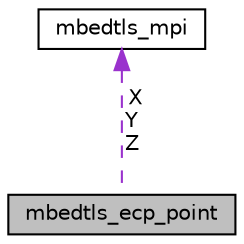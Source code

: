 digraph "mbedtls_ecp_point"
{
 // LATEX_PDF_SIZE
  edge [fontname="Helvetica",fontsize="10",labelfontname="Helvetica",labelfontsize="10"];
  node [fontname="Helvetica",fontsize="10",shape=record];
  Node1 [label="mbedtls_ecp_point",height=0.2,width=0.4,color="black", fillcolor="grey75", style="filled", fontcolor="black",tooltip="The ECP point structure, in Jacobian coordinates."];
  Node2 -> Node1 [dir="back",color="darkorchid3",fontsize="10",style="dashed",label=" X\nY\nZ" ,fontname="Helvetica"];
  Node2 [label="mbedtls_mpi",height=0.2,width=0.4,color="black", fillcolor="white", style="filled",URL="$d6/d11/structmbedtls__mpi.html",tooltip="MPI structure."];
}
